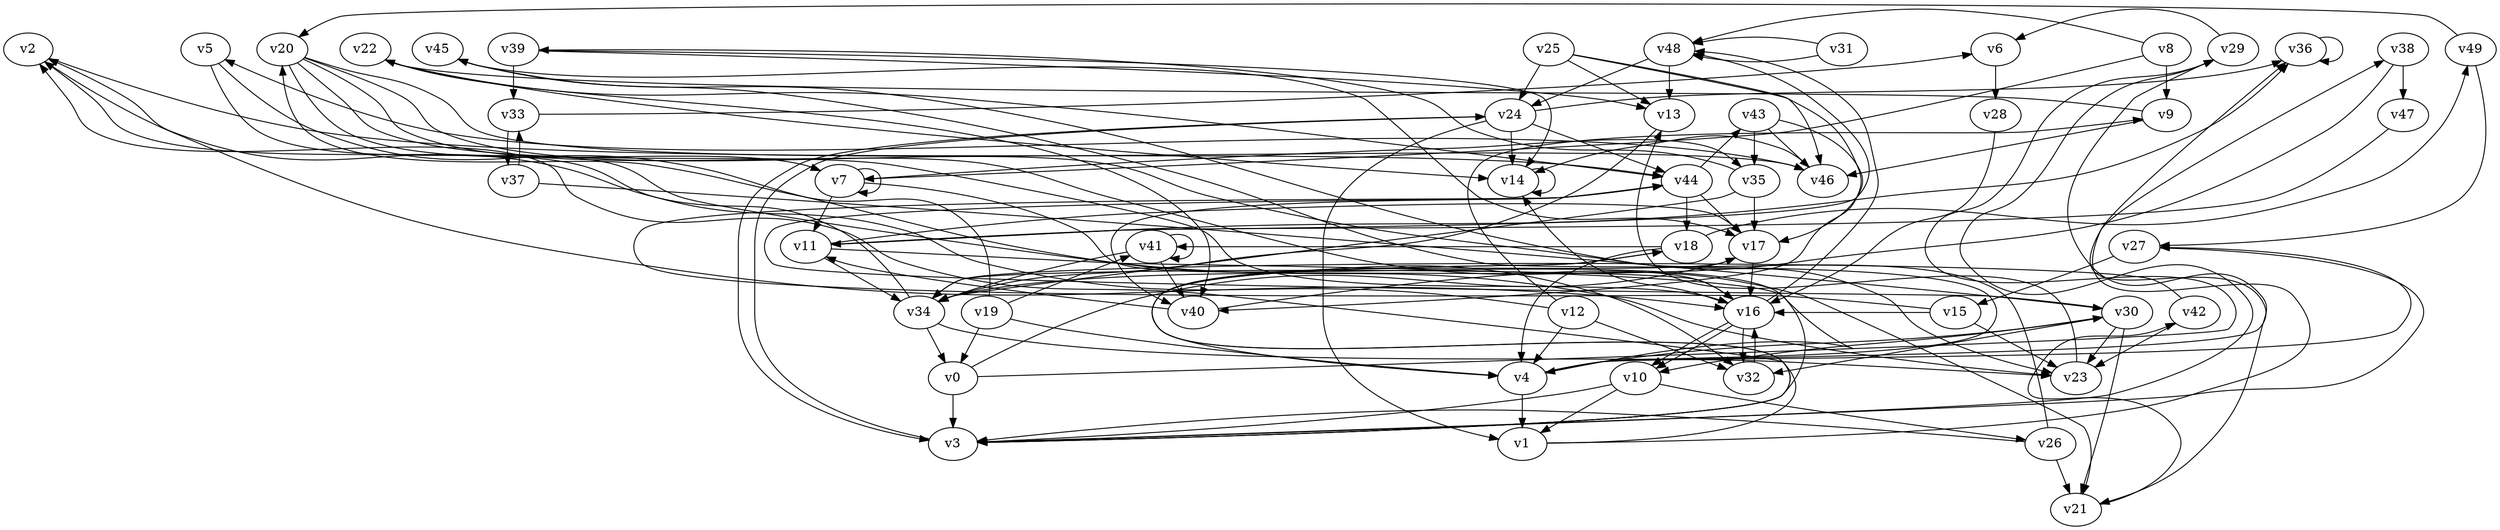 // Benchmark game 74 - 50 vertices
digraph G {
    v0 [name="v0", player=0];
    v1 [name="v1", player=1];
    v2 [name="v2", player=1];
    v3 [name="v3", player=1];
    v4 [name="v4", player=0];
    v5 [name="v5", player=0];
    v6 [name="v6", player=0, target=1];
    v7 [name="v7", player=0];
    v8 [name="v8", player=1];
    v9 [name="v9", player=0];
    v10 [name="v10", player=1];
    v11 [name="v11", player=1];
    v12 [name="v12", player=1];
    v13 [name="v13", player=1];
    v14 [name="v14", player=0, target=1];
    v15 [name="v15", player=0];
    v16 [name="v16", player=0];
    v17 [name="v17", player=1];
    v18 [name="v18", player=0];
    v19 [name="v19", player=1];
    v20 [name="v20", player=1];
    v21 [name="v21", player=0, target=1];
    v22 [name="v22", player=0, target=1];
    v23 [name="v23", player=0];
    v24 [name="v24", player=1, target=1];
    v25 [name="v25", player=1];
    v26 [name="v26", player=0];
    v27 [name="v27", player=1];
    v28 [name="v28", player=0];
    v29 [name="v29", player=1];
    v30 [name="v30", player=1];
    v31 [name="v31", player=1];
    v32 [name="v32", player=0];
    v33 [name="v33", player=1];
    v34 [name="v34", player=0];
    v35 [name="v35", player=1, target=1];
    v36 [name="v36", player=0];
    v37 [name="v37", player=0];
    v38 [name="v38", player=1];
    v39 [name="v39", player=0];
    v40 [name="v40", player=1];
    v41 [name="v41", player=0];
    v42 [name="v42", player=1];
    v43 [name="v43", player=1];
    v44 [name="v44", player=0, target=1];
    v45 [name="v45", player=1];
    v46 [name="v46", player=0];
    v47 [name="v47", player=0];
    v48 [name="v48", player=1, target=1];
    v49 [name="v49", player=1];

    v0 -> v29 [constraint="time % 5 == 1"];
    v1 -> v18 [constraint="time % 6 == 3"];
    v2 -> v44 [constraint="time % 6 == 3"];
    v3 -> v24 [constraint="time % 4 == 3"];
    v4 -> v1;
    v5 -> v32 [constraint="time == 2"];
    v6 -> v28;
    v7 -> v35 [constraint="time == 12"];
    v8 -> v9;
    v9 -> v22 [constraint="time % 3 == 2"];
    v10 -> v26;
    v11 -> v34;
    v12 -> v32 [constraint="(time >= 4) && (time <= 19)"];
    v13 -> v34 [constraint="time == 16"];
    v14 -> v14 [constraint="time % 5 == 1"];
    v15 -> v16 [constraint="time == 4"];
    v16 -> v48 [constraint="time % 6 == 4"];
    v17 -> v4 [constraint="time == 19"];
    v18 -> v4;
    v19 -> v4;
    v20 -> v7 [constraint="time % 3 == 1"];
    v21 -> v42 [constraint="time >= 10"];
    v22 -> v40 [constraint="time >= 14"];
    v23 -> v13 [constraint="time >= 2"];
    v24 -> v14;
    v25 -> v46 [constraint="time == 0"];
    v26 -> v21;
    v27 -> v15;
    v28 -> v16 [constraint="time == 16"];
    v29 -> v6 [constraint="time == 0"];
    v30 -> v10 [constraint="time == 8"];
    v31 -> v48 [constraint="time == 4"];
    v32 -> v16;
    v33 -> v6 [constraint="time == 20"];
    v34 -> v2 [constraint="time <= 14"];
    v35 -> v17;
    v36 -> v36 [constraint="time == 2"];
    v37 -> v30 [constraint="time >= 8"];
    v38 -> v47;
    v39 -> v33;
    v40 -> v16 [constraint="time % 6 == 4"];
    v41 -> v40;
    v42 -> v34 [constraint="(time >= 7) && (time <= 22)"];
    v43 -> v35;
    v44 -> v17;
    v45 -> v17 [constraint="time == 3"];
    v46 -> v14 [constraint="time >= 10"];
    v47 -> v11 [constraint="time <= 25"];
    v48 -> v24 [constraint="time <= 22"];
    v49 -> v27 [constraint="time % 6 == 4"];
    v15 -> v44 [constraint="(time % 4 == 1) || (time % 4 == 2)"];
    v24 -> v36 [constraint="time == 2"];
    v20 -> v21 [constraint="time % 4 == 0"];
    v7 -> v7 [constraint="time % 6 == 5"];
    v11 -> v3 [constraint="time >= 13"];
    v30 -> v23;
    v24 -> v44;
    v7 -> v4 [constraint="time == 13"];
    v43 -> v46;
    v38 -> v34 [constraint="time >= 9"];
    v25 -> v13 [constraint="time == 7"];
    v26 -> v45 [constraint="time % 2 == 1"];
    v20 -> v23 [constraint="time % 5 == 3"];
    v0 -> v3;
    v41 -> v41 [constraint="time % 3 == 1"];
    v33 -> v37;
    v3 -> v18 [constraint="time <= 17"];
    v43 -> v17 [constraint="time >= 12"];
    v35 -> v39 [constraint="time == 15"];
    v26 -> v3 [constraint="time == 13"];
    v16 -> v10;
    v19 -> v20 [constraint="time == 11"];
    v31 -> v48 [constraint="time == 17"];
    v1 -> v36 [constraint="time == 9"];
    v49 -> v20 [constraint="(time % 4 == 0) || (time % 4 == 0)"];
    v15 -> v23;
    v25 -> v24 [constraint="time >= 14"];
    v40 -> v11 [constraint="time >= 6"];
    v44 -> v18;
    v25 -> v40 [constraint="time == 19"];
    v22 -> v14 [constraint="time <= 5"];
    v44 -> v43 [constraint="time == 5"];
    v7 -> v11;
    v11 -> v48 [constraint="time >= 7"];
    v30 -> v44 [constraint="time % 4 == 3"];
    v8 -> v48 [constraint="time == 2"];
    v24 -> v1;
    v11 -> v17 [constraint="time >= 2"];
    v5 -> v23 [constraint="time <= 21"];
    v16 -> v34 [constraint="time >= 11"];
    v24 -> v3;
    v34 -> v0;
    v37 -> v33 [constraint="(time % 3 == 0) || (time % 3 == 0)"];
    v11 -> v36 [constraint="time % 4 == 3"];
    v0 -> v17 [constraint="time == 13"];
    v16 -> v10 [constraint="time % 5 == 0"];
    v9 -> v46;
    v10 -> v3;
    v16 -> v14 [constraint="time >= 15"];
    v30 -> v21;
    v22 -> v44 [constraint="time % 5 == 4"];
    v3 -> v29 [constraint="time % 3 == 1"];
    v16 -> v32;
    v8 -> v7 [constraint="time % 3 == 2"];
    v20 -> v16 [constraint="time == 8"];
    v3 -> v2 [constraint="time % 5 == 2"];
    v19 -> v41 [constraint="time == 20"];
    v29 -> v21 [constraint="time >= 14"];
    v12 -> v4;
    v12 -> v9 [constraint="time <= 19"];
    v18 -> v49 [constraint="time % 5 == 4"];
    v46 -> v5 [constraint="time == 12"];
    v48 -> v13;
    v18 -> v41 [constraint="time % 3 == 1"];
    v10 -> v1;
    v35 -> v34 [constraint="time == 5"];
    v4 -> v30 [constraint="time == 0"];
    v41 -> v34;
    v4 -> v38 [constraint="time >= 4"];
    v2 -> v16 [constraint="time == 20"];
    v12 -> v2 [constraint="time == 7"];
    v20 -> v46 [constraint="time % 3 == 1"];
    v39 -> v14 [constraint="time == 7"];
    v19 -> v0;
    v44 -> v40 [constraint="time >= 9"];
    v4 -> v45 [constraint="time <= 19"];
    v30 -> v32;
    v4 -> v27 [constraint="time == 5"];
    v17 -> v16;
    v42 -> v23;
    v27 -> v3 [constraint="time >= 4"];
    v34 -> v23 [constraint="time % 5 == 4"];
    v39 -> v13 [constraint="time == 17"];
}

